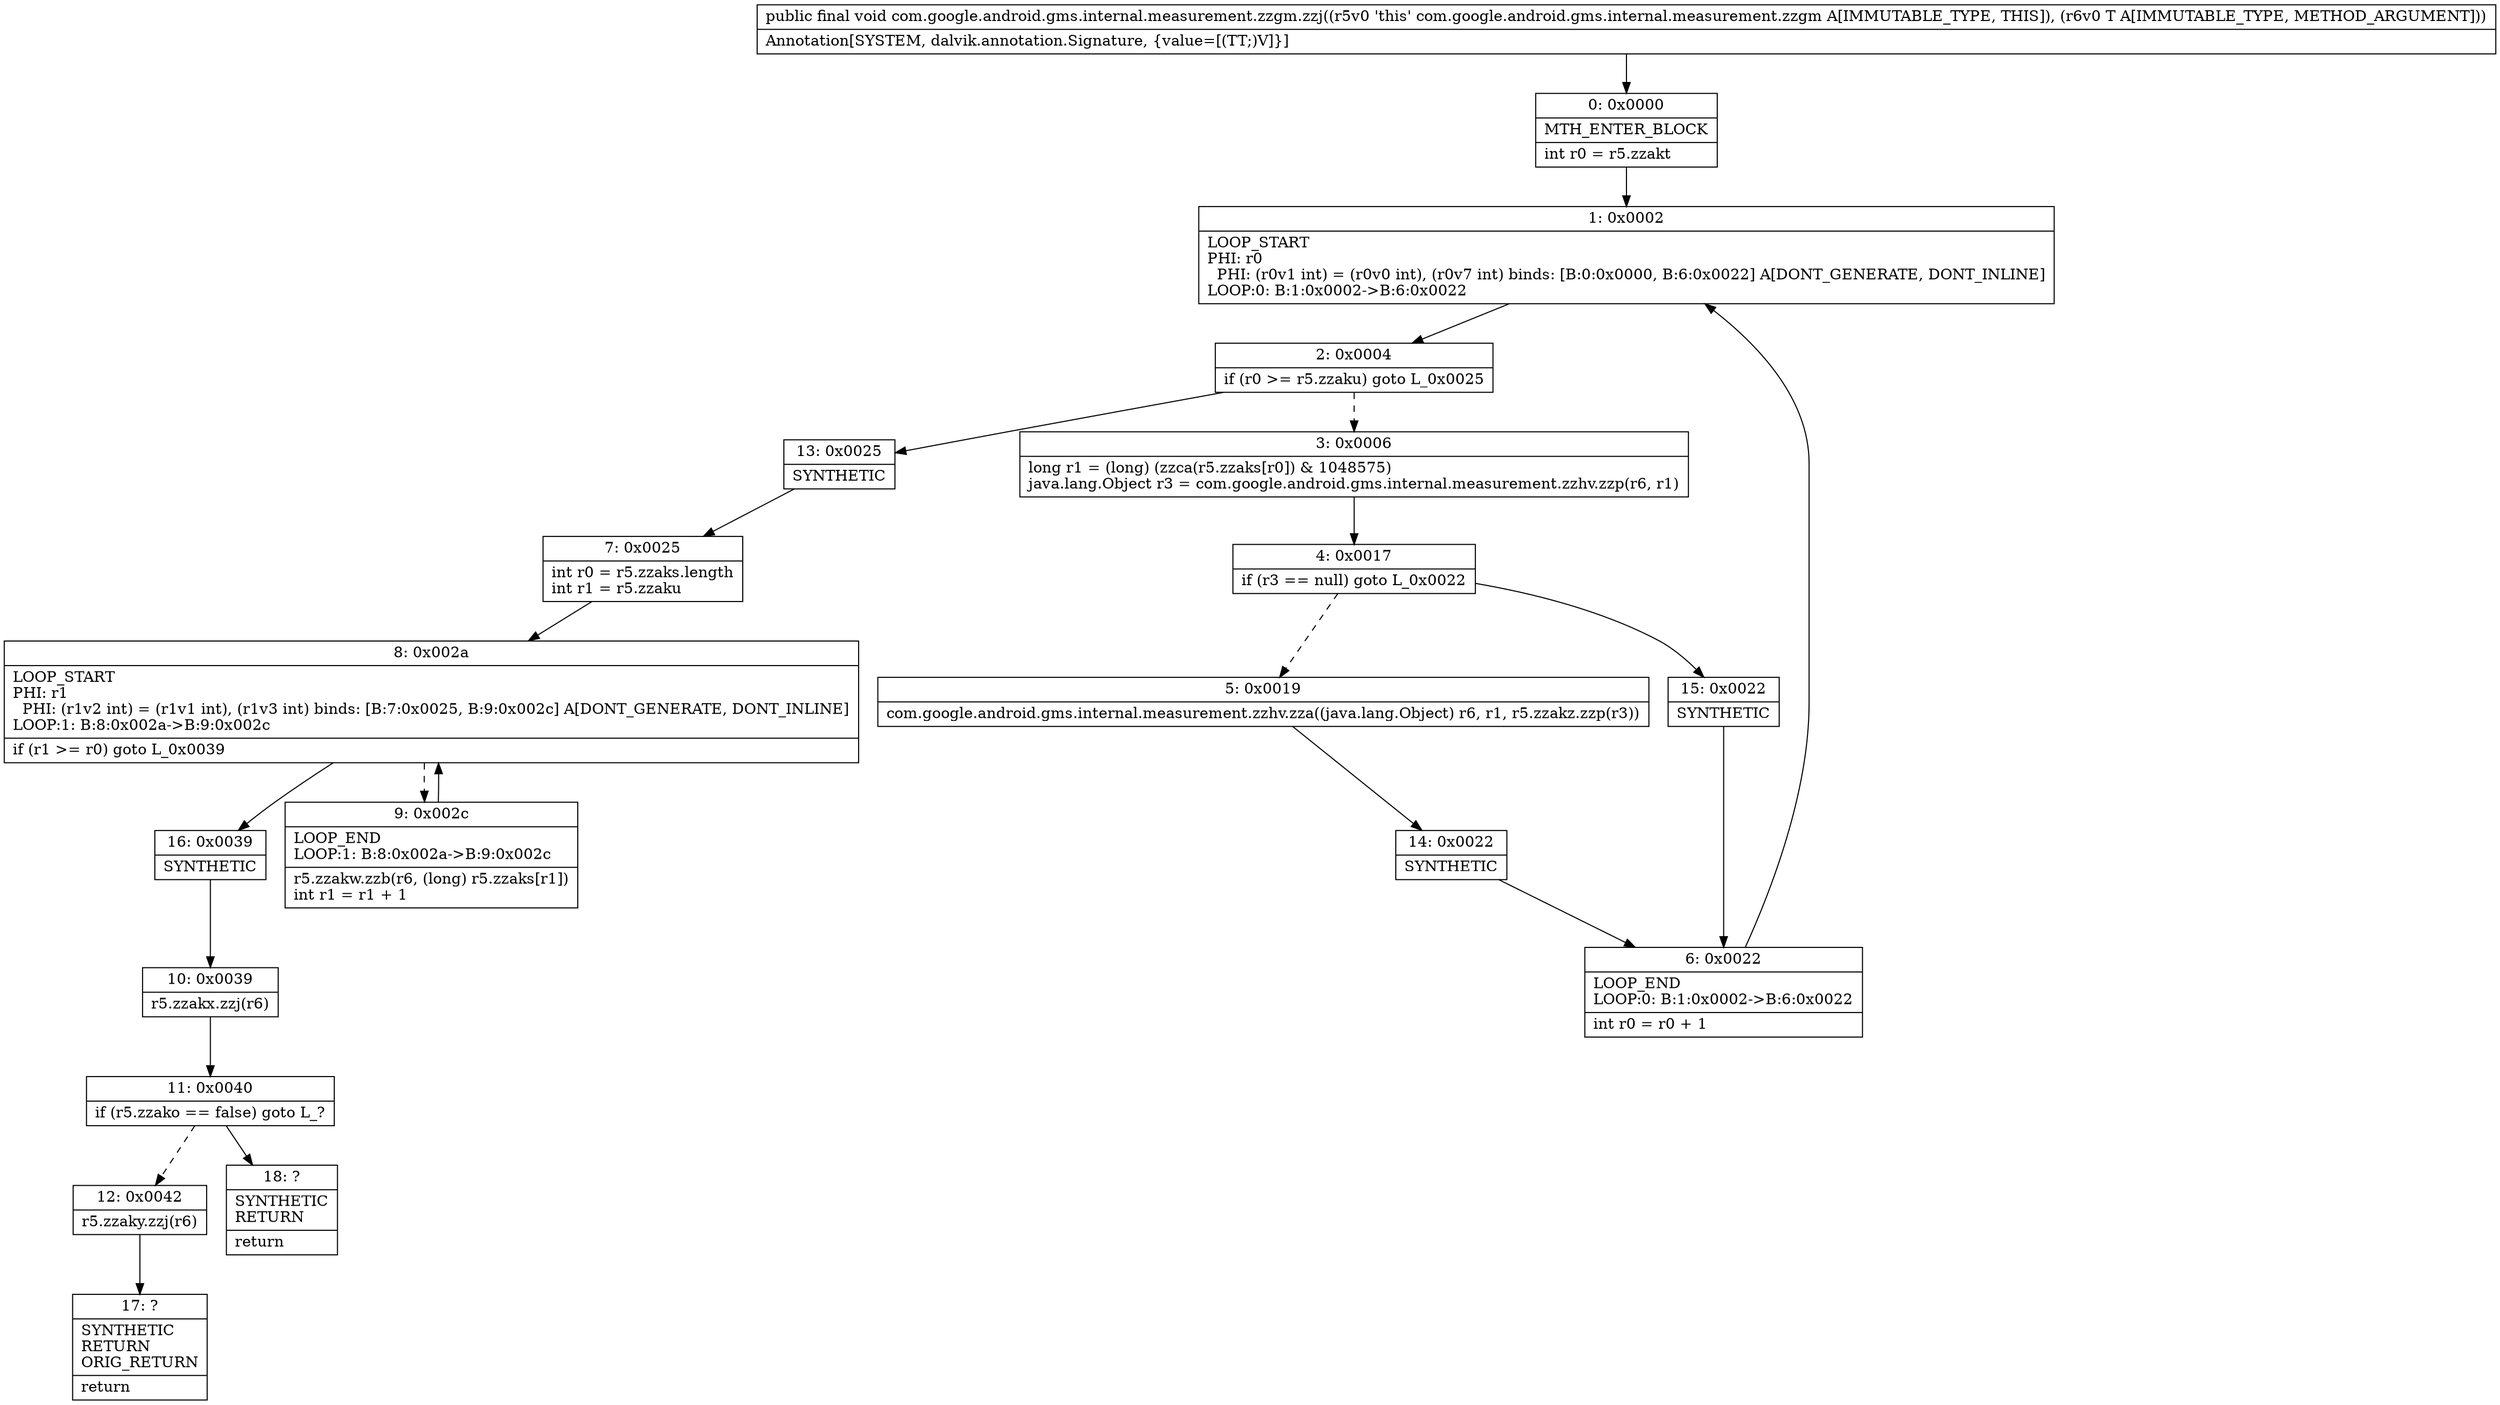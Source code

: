digraph "CFG forcom.google.android.gms.internal.measurement.zzgm.zzj(Ljava\/lang\/Object;)V" {
Node_0 [shape=record,label="{0\:\ 0x0000|MTH_ENTER_BLOCK\l|int r0 = r5.zzakt\l}"];
Node_1 [shape=record,label="{1\:\ 0x0002|LOOP_START\lPHI: r0 \l  PHI: (r0v1 int) = (r0v0 int), (r0v7 int) binds: [B:0:0x0000, B:6:0x0022] A[DONT_GENERATE, DONT_INLINE]\lLOOP:0: B:1:0x0002\-\>B:6:0x0022\l}"];
Node_2 [shape=record,label="{2\:\ 0x0004|if (r0 \>= r5.zzaku) goto L_0x0025\l}"];
Node_3 [shape=record,label="{3\:\ 0x0006|long r1 = (long) (zzca(r5.zzaks[r0]) & 1048575)\ljava.lang.Object r3 = com.google.android.gms.internal.measurement.zzhv.zzp(r6, r1)\l}"];
Node_4 [shape=record,label="{4\:\ 0x0017|if (r3 == null) goto L_0x0022\l}"];
Node_5 [shape=record,label="{5\:\ 0x0019|com.google.android.gms.internal.measurement.zzhv.zza((java.lang.Object) r6, r1, r5.zzakz.zzp(r3))\l}"];
Node_6 [shape=record,label="{6\:\ 0x0022|LOOP_END\lLOOP:0: B:1:0x0002\-\>B:6:0x0022\l|int r0 = r0 + 1\l}"];
Node_7 [shape=record,label="{7\:\ 0x0025|int r0 = r5.zzaks.length\lint r1 = r5.zzaku\l}"];
Node_8 [shape=record,label="{8\:\ 0x002a|LOOP_START\lPHI: r1 \l  PHI: (r1v2 int) = (r1v1 int), (r1v3 int) binds: [B:7:0x0025, B:9:0x002c] A[DONT_GENERATE, DONT_INLINE]\lLOOP:1: B:8:0x002a\-\>B:9:0x002c\l|if (r1 \>= r0) goto L_0x0039\l}"];
Node_9 [shape=record,label="{9\:\ 0x002c|LOOP_END\lLOOP:1: B:8:0x002a\-\>B:9:0x002c\l|r5.zzakw.zzb(r6, (long) r5.zzaks[r1])\lint r1 = r1 + 1\l}"];
Node_10 [shape=record,label="{10\:\ 0x0039|r5.zzakx.zzj(r6)\l}"];
Node_11 [shape=record,label="{11\:\ 0x0040|if (r5.zzako == false) goto L_?\l}"];
Node_12 [shape=record,label="{12\:\ 0x0042|r5.zzaky.zzj(r6)\l}"];
Node_13 [shape=record,label="{13\:\ 0x0025|SYNTHETIC\l}"];
Node_14 [shape=record,label="{14\:\ 0x0022|SYNTHETIC\l}"];
Node_15 [shape=record,label="{15\:\ 0x0022|SYNTHETIC\l}"];
Node_16 [shape=record,label="{16\:\ 0x0039|SYNTHETIC\l}"];
Node_17 [shape=record,label="{17\:\ ?|SYNTHETIC\lRETURN\lORIG_RETURN\l|return\l}"];
Node_18 [shape=record,label="{18\:\ ?|SYNTHETIC\lRETURN\l|return\l}"];
MethodNode[shape=record,label="{public final void com.google.android.gms.internal.measurement.zzgm.zzj((r5v0 'this' com.google.android.gms.internal.measurement.zzgm A[IMMUTABLE_TYPE, THIS]), (r6v0 T A[IMMUTABLE_TYPE, METHOD_ARGUMENT]))  | Annotation[SYSTEM, dalvik.annotation.Signature, \{value=[(TT;)V]\}]\l}"];
MethodNode -> Node_0;
Node_0 -> Node_1;
Node_1 -> Node_2;
Node_2 -> Node_3[style=dashed];
Node_2 -> Node_13;
Node_3 -> Node_4;
Node_4 -> Node_5[style=dashed];
Node_4 -> Node_15;
Node_5 -> Node_14;
Node_6 -> Node_1;
Node_7 -> Node_8;
Node_8 -> Node_9[style=dashed];
Node_8 -> Node_16;
Node_9 -> Node_8;
Node_10 -> Node_11;
Node_11 -> Node_12[style=dashed];
Node_11 -> Node_18;
Node_12 -> Node_17;
Node_13 -> Node_7;
Node_14 -> Node_6;
Node_15 -> Node_6;
Node_16 -> Node_10;
}

